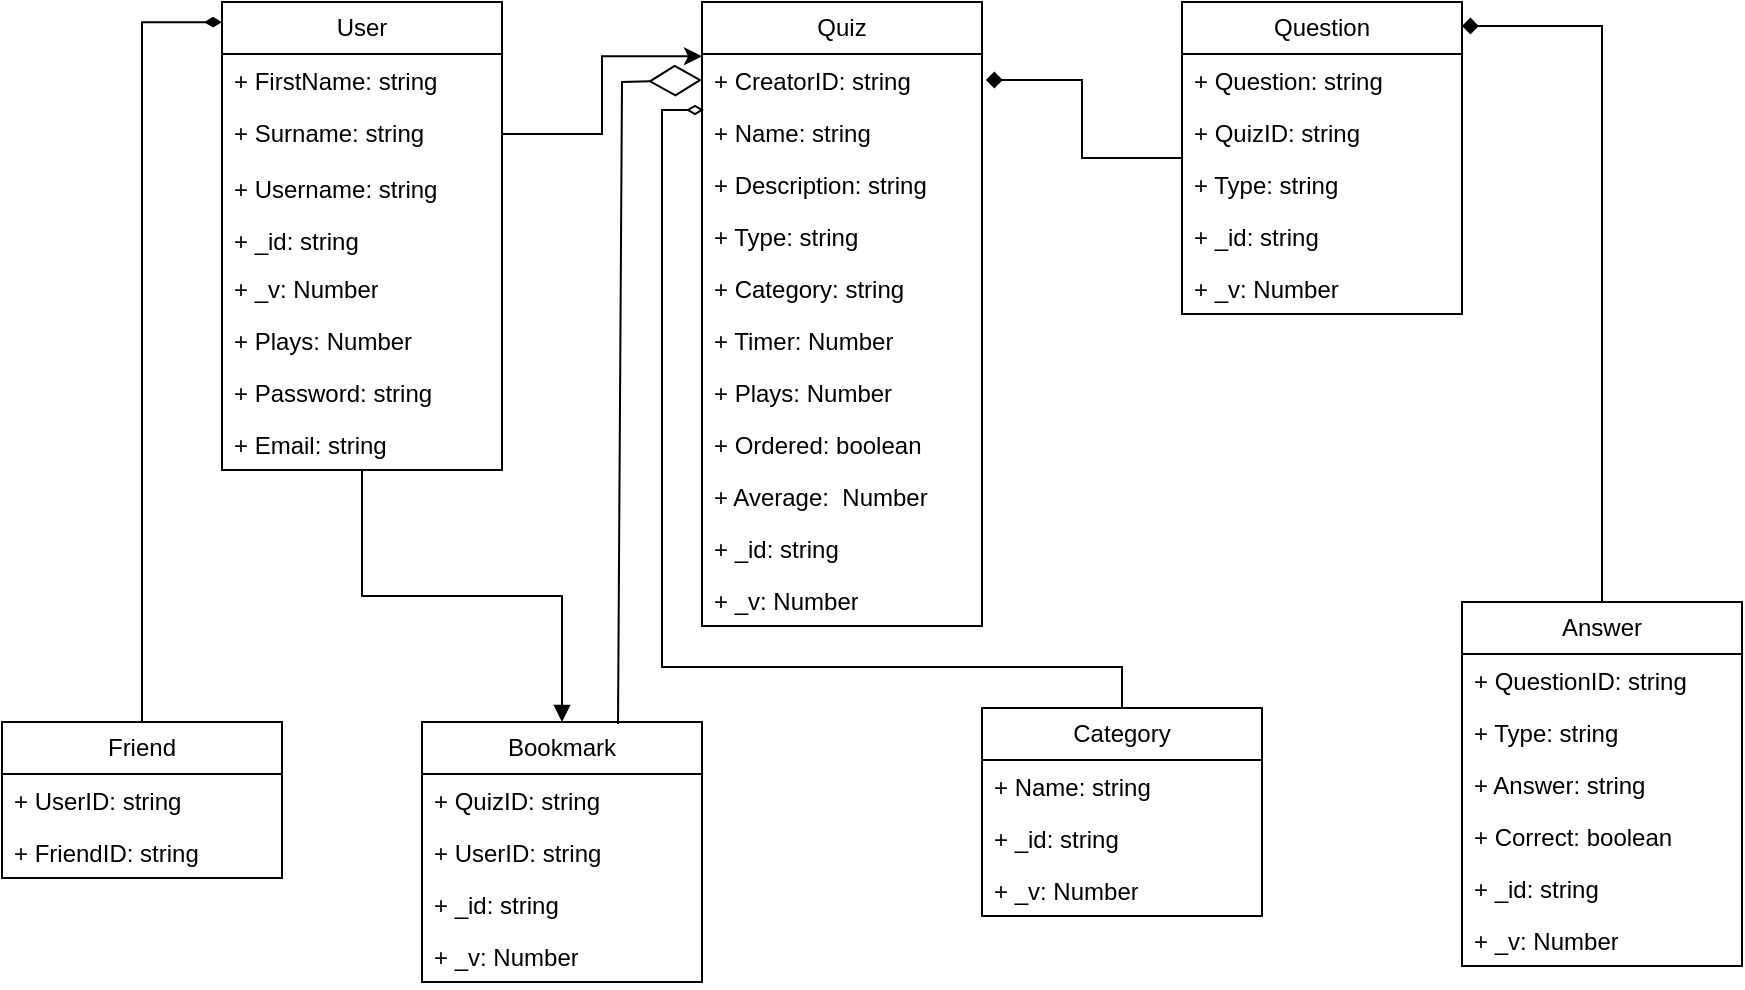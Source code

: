 <mxfile version="21.2.1" type="github">
  <diagram id="C5RBs43oDa-KdzZeNtuy" name="Page-1">
    <mxGraphModel dx="1816" dy="543" grid="1" gridSize="10" guides="1" tooltips="1" connect="1" arrows="1" fold="1" page="1" pageScale="1" pageWidth="827" pageHeight="1169" math="0" shadow="0">
      <root>
        <mxCell id="WIyWlLk6GJQsqaUBKTNV-0" />
        <mxCell id="WIyWlLk6GJQsqaUBKTNV-1" parent="WIyWlLk6GJQsqaUBKTNV-0" />
        <mxCell id="UnV5D2qOBzyPlxezONcd-26" style="edgeStyle=orthogonalEdgeStyle;rounded=0;orthogonalLoop=1;jettySize=auto;html=1;entryX=0.5;entryY=0;entryDx=0;entryDy=0;endArrow=block;endFill=1;" parent="WIyWlLk6GJQsqaUBKTNV-1" source="UnV5D2qOBzyPlxezONcd-1" target="UnV5D2qOBzyPlxezONcd-21" edge="1">
          <mxGeometry relative="1" as="geometry" />
        </mxCell>
        <mxCell id="UnV5D2qOBzyPlxezONcd-1" value="User" style="swimlane;fontStyle=0;childLayout=stackLayout;horizontal=1;startSize=26;fillColor=none;horizontalStack=0;resizeParent=1;resizeParentMax=0;resizeLast=0;collapsible=1;marginBottom=0;whiteSpace=wrap;html=1;" parent="WIyWlLk6GJQsqaUBKTNV-1" vertex="1">
          <mxGeometry x="40" y="40" width="140" height="234" as="geometry" />
        </mxCell>
        <mxCell id="UnV5D2qOBzyPlxezONcd-2" value="+ FirstName: string" style="text;strokeColor=none;fillColor=none;align=left;verticalAlign=top;spacingLeft=4;spacingRight=4;overflow=hidden;rotatable=0;points=[[0,0.5],[1,0.5]];portConstraint=eastwest;whiteSpace=wrap;html=1;" parent="UnV5D2qOBzyPlxezONcd-1" vertex="1">
          <mxGeometry y="26" width="140" height="26" as="geometry" />
        </mxCell>
        <mxCell id="UnV5D2qOBzyPlxezONcd-3" value="+ Surname: string" style="text;strokeColor=none;fillColor=none;align=left;verticalAlign=top;spacingLeft=4;spacingRight=4;overflow=hidden;rotatable=0;points=[[0,0.5],[1,0.5]];portConstraint=eastwest;whiteSpace=wrap;html=1;" parent="UnV5D2qOBzyPlxezONcd-1" vertex="1">
          <mxGeometry y="52" width="140" height="28" as="geometry" />
        </mxCell>
        <mxCell id="UnV5D2qOBzyPlxezONcd-4" value="+ Username: string" style="text;strokeColor=none;fillColor=none;align=left;verticalAlign=top;spacingLeft=4;spacingRight=4;overflow=hidden;rotatable=0;points=[[0,0.5],[1,0.5]];portConstraint=eastwest;whiteSpace=wrap;html=1;" parent="UnV5D2qOBzyPlxezONcd-1" vertex="1">
          <mxGeometry y="80" width="140" height="26" as="geometry" />
        </mxCell>
        <mxCell id="B1uqR5PTXc7L2s0sdmUN-2" value="+ _id: string" style="text;strokeColor=none;fillColor=none;align=left;verticalAlign=top;spacingLeft=4;spacingRight=4;overflow=hidden;rotatable=0;points=[[0,0.5],[1,0.5]];portConstraint=eastwest;whiteSpace=wrap;html=1;" parent="UnV5D2qOBzyPlxezONcd-1" vertex="1">
          <mxGeometry y="106" width="140" height="24" as="geometry" />
        </mxCell>
        <mxCell id="B1uqR5PTXc7L2s0sdmUN-1" value="+ _v: Number" style="text;strokeColor=none;fillColor=none;align=left;verticalAlign=top;spacingLeft=4;spacingRight=4;overflow=hidden;rotatable=0;points=[[0,0.5],[1,0.5]];portConstraint=eastwest;whiteSpace=wrap;html=1;" parent="UnV5D2qOBzyPlxezONcd-1" vertex="1">
          <mxGeometry y="130" width="140" height="26" as="geometry" />
        </mxCell>
        <mxCell id="B1uqR5PTXc7L2s0sdmUN-3" value="+ Plays: Number" style="text;strokeColor=none;fillColor=none;align=left;verticalAlign=top;spacingLeft=4;spacingRight=4;overflow=hidden;rotatable=0;points=[[0,0.5],[1,0.5]];portConstraint=eastwest;whiteSpace=wrap;html=1;" parent="UnV5D2qOBzyPlxezONcd-1" vertex="1">
          <mxGeometry y="156" width="140" height="26" as="geometry" />
        </mxCell>
        <mxCell id="B1uqR5PTXc7L2s0sdmUN-5" value="+ Password: string" style="text;strokeColor=none;fillColor=none;align=left;verticalAlign=top;spacingLeft=4;spacingRight=4;overflow=hidden;rotatable=0;points=[[0,0.5],[1,0.5]];portConstraint=eastwest;whiteSpace=wrap;html=1;" parent="UnV5D2qOBzyPlxezONcd-1" vertex="1">
          <mxGeometry y="182" width="140" height="26" as="geometry" />
        </mxCell>
        <mxCell id="B1uqR5PTXc7L2s0sdmUN-6" value="+ Email: string" style="text;strokeColor=none;fillColor=none;align=left;verticalAlign=top;spacingLeft=4;spacingRight=4;overflow=hidden;rotatable=0;points=[[0,0.5],[1,0.5]];portConstraint=eastwest;whiteSpace=wrap;html=1;" parent="UnV5D2qOBzyPlxezONcd-1" vertex="1">
          <mxGeometry y="208" width="140" height="26" as="geometry" />
        </mxCell>
        <mxCell id="UnV5D2qOBzyPlxezONcd-5" value="Quiz" style="swimlane;fontStyle=0;childLayout=stackLayout;horizontal=1;startSize=26;fillColor=none;horizontalStack=0;resizeParent=1;resizeParentMax=0;resizeLast=0;collapsible=1;marginBottom=0;whiteSpace=wrap;html=1;" parent="WIyWlLk6GJQsqaUBKTNV-1" vertex="1">
          <mxGeometry x="280" y="40" width="140" height="312" as="geometry" />
        </mxCell>
        <mxCell id="UnV5D2qOBzyPlxezONcd-6" value="+ CreatorID: string" style="text;strokeColor=none;fillColor=none;align=left;verticalAlign=top;spacingLeft=4;spacingRight=4;overflow=hidden;rotatable=0;points=[[0,0.5],[1,0.5]];portConstraint=eastwest;whiteSpace=wrap;html=1;" parent="UnV5D2qOBzyPlxezONcd-5" vertex="1">
          <mxGeometry y="26" width="140" height="26" as="geometry" />
        </mxCell>
        <mxCell id="UnV5D2qOBzyPlxezONcd-7" value="+ Name: string" style="text;strokeColor=none;fillColor=none;align=left;verticalAlign=top;spacingLeft=4;spacingRight=4;overflow=hidden;rotatable=0;points=[[0,0.5],[1,0.5]];portConstraint=eastwest;whiteSpace=wrap;html=1;" parent="UnV5D2qOBzyPlxezONcd-5" vertex="1">
          <mxGeometry y="52" width="140" height="26" as="geometry" />
        </mxCell>
        <mxCell id="UnV5D2qOBzyPlxezONcd-8" value="+ Description: string" style="text;strokeColor=none;fillColor=none;align=left;verticalAlign=top;spacingLeft=4;spacingRight=4;overflow=hidden;rotatable=0;points=[[0,0.5],[1,0.5]];portConstraint=eastwest;whiteSpace=wrap;html=1;" parent="UnV5D2qOBzyPlxezONcd-5" vertex="1">
          <mxGeometry y="78" width="140" height="26" as="geometry" />
        </mxCell>
        <mxCell id="B1uqR5PTXc7L2s0sdmUN-7" value="+ Type: string" style="text;strokeColor=none;fillColor=none;align=left;verticalAlign=top;spacingLeft=4;spacingRight=4;overflow=hidden;rotatable=0;points=[[0,0.5],[1,0.5]];portConstraint=eastwest;whiteSpace=wrap;html=1;" parent="UnV5D2qOBzyPlxezONcd-5" vertex="1">
          <mxGeometry y="104" width="140" height="26" as="geometry" />
        </mxCell>
        <mxCell id="B1uqR5PTXc7L2s0sdmUN-9" value="+ Category: string" style="text;strokeColor=none;fillColor=none;align=left;verticalAlign=top;spacingLeft=4;spacingRight=4;overflow=hidden;rotatable=0;points=[[0,0.5],[1,0.5]];portConstraint=eastwest;whiteSpace=wrap;html=1;" parent="UnV5D2qOBzyPlxezONcd-5" vertex="1">
          <mxGeometry y="130" width="140" height="26" as="geometry" />
        </mxCell>
        <mxCell id="B1uqR5PTXc7L2s0sdmUN-8" value="+ Timer: Number" style="text;strokeColor=none;fillColor=none;align=left;verticalAlign=top;spacingLeft=4;spacingRight=4;overflow=hidden;rotatable=0;points=[[0,0.5],[1,0.5]];portConstraint=eastwest;whiteSpace=wrap;html=1;" parent="UnV5D2qOBzyPlxezONcd-5" vertex="1">
          <mxGeometry y="156" width="140" height="26" as="geometry" />
        </mxCell>
        <mxCell id="B1uqR5PTXc7L2s0sdmUN-10" value="+ Plays: Number" style="text;strokeColor=none;fillColor=none;align=left;verticalAlign=top;spacingLeft=4;spacingRight=4;overflow=hidden;rotatable=0;points=[[0,0.5],[1,0.5]];portConstraint=eastwest;whiteSpace=wrap;html=1;" parent="UnV5D2qOBzyPlxezONcd-5" vertex="1">
          <mxGeometry y="182" width="140" height="26" as="geometry" />
        </mxCell>
        <mxCell id="B1uqR5PTXc7L2s0sdmUN-11" value="+ Ordered: boolean" style="text;strokeColor=none;fillColor=none;align=left;verticalAlign=top;spacingLeft=4;spacingRight=4;overflow=hidden;rotatable=0;points=[[0,0.5],[1,0.5]];portConstraint=eastwest;whiteSpace=wrap;html=1;" parent="UnV5D2qOBzyPlxezONcd-5" vertex="1">
          <mxGeometry y="208" width="140" height="26" as="geometry" />
        </mxCell>
        <mxCell id="B1uqR5PTXc7L2s0sdmUN-12" value="+ Average:&amp;nbsp; Number" style="text;strokeColor=none;fillColor=none;align=left;verticalAlign=top;spacingLeft=4;spacingRight=4;overflow=hidden;rotatable=0;points=[[0,0.5],[1,0.5]];portConstraint=eastwest;whiteSpace=wrap;html=1;" parent="UnV5D2qOBzyPlxezONcd-5" vertex="1">
          <mxGeometry y="234" width="140" height="26" as="geometry" />
        </mxCell>
        <mxCell id="B1uqR5PTXc7L2s0sdmUN-13" value="+ _id: string" style="text;strokeColor=none;fillColor=none;align=left;verticalAlign=top;spacingLeft=4;spacingRight=4;overflow=hidden;rotatable=0;points=[[0,0.5],[1,0.5]];portConstraint=eastwest;whiteSpace=wrap;html=1;" parent="UnV5D2qOBzyPlxezONcd-5" vertex="1">
          <mxGeometry y="260" width="140" height="26" as="geometry" />
        </mxCell>
        <mxCell id="B1uqR5PTXc7L2s0sdmUN-14" value="+ _v: Number" style="text;strokeColor=none;fillColor=none;align=left;verticalAlign=top;spacingLeft=4;spacingRight=4;overflow=hidden;rotatable=0;points=[[0,0.5],[1,0.5]];portConstraint=eastwest;whiteSpace=wrap;html=1;" parent="UnV5D2qOBzyPlxezONcd-5" vertex="1">
          <mxGeometry y="286" width="140" height="26" as="geometry" />
        </mxCell>
        <mxCell id="UnV5D2qOBzyPlxezONcd-30" style="edgeStyle=orthogonalEdgeStyle;rounded=0;orthogonalLoop=1;jettySize=auto;html=1;entryX=1.014;entryY=0.125;entryDx=0;entryDy=0;entryPerimeter=0;endArrow=diamond;endFill=1;" parent="WIyWlLk6GJQsqaUBKTNV-1" source="UnV5D2qOBzyPlxezONcd-9" target="UnV5D2qOBzyPlxezONcd-5" edge="1">
          <mxGeometry relative="1" as="geometry" />
        </mxCell>
        <mxCell id="UnV5D2qOBzyPlxezONcd-9" value="Question" style="swimlane;fontStyle=0;childLayout=stackLayout;horizontal=1;startSize=26;fillColor=none;horizontalStack=0;resizeParent=1;resizeParentMax=0;resizeLast=0;collapsible=1;marginBottom=0;whiteSpace=wrap;html=1;" parent="WIyWlLk6GJQsqaUBKTNV-1" vertex="1">
          <mxGeometry x="520" y="40" width="140" height="156" as="geometry" />
        </mxCell>
        <mxCell id="UnV5D2qOBzyPlxezONcd-10" value="+ Question: string" style="text;strokeColor=none;fillColor=none;align=left;verticalAlign=top;spacingLeft=4;spacingRight=4;overflow=hidden;rotatable=0;points=[[0,0.5],[1,0.5]];portConstraint=eastwest;whiteSpace=wrap;html=1;" parent="UnV5D2qOBzyPlxezONcd-9" vertex="1">
          <mxGeometry y="26" width="140" height="26" as="geometry" />
        </mxCell>
        <mxCell id="UnV5D2qOBzyPlxezONcd-11" value="+ QuizID: string" style="text;strokeColor=none;fillColor=none;align=left;verticalAlign=top;spacingLeft=4;spacingRight=4;overflow=hidden;rotatable=0;points=[[0,0.5],[1,0.5]];portConstraint=eastwest;whiteSpace=wrap;html=1;" parent="UnV5D2qOBzyPlxezONcd-9" vertex="1">
          <mxGeometry y="52" width="140" height="26" as="geometry" />
        </mxCell>
        <mxCell id="UnV5D2qOBzyPlxezONcd-12" value="+ Type: string" style="text;strokeColor=none;fillColor=none;align=left;verticalAlign=top;spacingLeft=4;spacingRight=4;overflow=hidden;rotatable=0;points=[[0,0.5],[1,0.5]];portConstraint=eastwest;whiteSpace=wrap;html=1;" parent="UnV5D2qOBzyPlxezONcd-9" vertex="1">
          <mxGeometry y="78" width="140" height="26" as="geometry" />
        </mxCell>
        <mxCell id="B1uqR5PTXc7L2s0sdmUN-15" value="+ _id: string" style="text;strokeColor=none;fillColor=none;align=left;verticalAlign=top;spacingLeft=4;spacingRight=4;overflow=hidden;rotatable=0;points=[[0,0.5],[1,0.5]];portConstraint=eastwest;whiteSpace=wrap;html=1;" parent="UnV5D2qOBzyPlxezONcd-9" vertex="1">
          <mxGeometry y="104" width="140" height="26" as="geometry" />
        </mxCell>
        <mxCell id="B1uqR5PTXc7L2s0sdmUN-16" value="+ _v: Number&amp;nbsp;" style="text;strokeColor=none;fillColor=none;align=left;verticalAlign=top;spacingLeft=4;spacingRight=4;overflow=hidden;rotatable=0;points=[[0,0.5],[1,0.5]];portConstraint=eastwest;whiteSpace=wrap;html=1;" parent="UnV5D2qOBzyPlxezONcd-9" vertex="1">
          <mxGeometry y="130" width="140" height="26" as="geometry" />
        </mxCell>
        <mxCell id="UnV5D2qOBzyPlxezONcd-29" style="edgeStyle=orthogonalEdgeStyle;rounded=0;orthogonalLoop=1;jettySize=auto;html=1;entryX=1;entryY=0.077;entryDx=0;entryDy=0;entryPerimeter=0;endArrow=diamond;endFill=1;" parent="WIyWlLk6GJQsqaUBKTNV-1" source="UnV5D2qOBzyPlxezONcd-13" target="UnV5D2qOBzyPlxezONcd-9" edge="1">
          <mxGeometry relative="1" as="geometry">
            <mxPoint x="780" y="50" as="targetPoint" />
          </mxGeometry>
        </mxCell>
        <mxCell id="UnV5D2qOBzyPlxezONcd-13" value="Answer" style="swimlane;fontStyle=0;childLayout=stackLayout;horizontal=1;startSize=26;fillColor=none;horizontalStack=0;resizeParent=1;resizeParentMax=0;resizeLast=0;collapsible=1;marginBottom=0;whiteSpace=wrap;html=1;" parent="WIyWlLk6GJQsqaUBKTNV-1" vertex="1">
          <mxGeometry x="660" y="340" width="140" height="182" as="geometry" />
        </mxCell>
        <mxCell id="UnV5D2qOBzyPlxezONcd-14" value="+ QuestionID: string" style="text;strokeColor=none;fillColor=none;align=left;verticalAlign=top;spacingLeft=4;spacingRight=4;overflow=hidden;rotatable=0;points=[[0,0.5],[1,0.5]];portConstraint=eastwest;whiteSpace=wrap;html=1;" parent="UnV5D2qOBzyPlxezONcd-13" vertex="1">
          <mxGeometry y="26" width="140" height="26" as="geometry" />
        </mxCell>
        <mxCell id="UnV5D2qOBzyPlxezONcd-15" value="+ Type: string" style="text;strokeColor=none;fillColor=none;align=left;verticalAlign=top;spacingLeft=4;spacingRight=4;overflow=hidden;rotatable=0;points=[[0,0.5],[1,0.5]];portConstraint=eastwest;whiteSpace=wrap;html=1;" parent="UnV5D2qOBzyPlxezONcd-13" vertex="1">
          <mxGeometry y="52" width="140" height="26" as="geometry" />
        </mxCell>
        <mxCell id="UnV5D2qOBzyPlxezONcd-16" value="+ Answer: string" style="text;strokeColor=none;fillColor=none;align=left;verticalAlign=top;spacingLeft=4;spacingRight=4;overflow=hidden;rotatable=0;points=[[0,0.5],[1,0.5]];portConstraint=eastwest;whiteSpace=wrap;html=1;" parent="UnV5D2qOBzyPlxezONcd-13" vertex="1">
          <mxGeometry y="78" width="140" height="26" as="geometry" />
        </mxCell>
        <mxCell id="UnV5D2qOBzyPlxezONcd-34" value="+ Correct: boolean" style="text;strokeColor=none;fillColor=none;align=left;verticalAlign=top;spacingLeft=4;spacingRight=4;overflow=hidden;rotatable=0;points=[[0,0.5],[1,0.5]];portConstraint=eastwest;whiteSpace=wrap;html=1;" parent="UnV5D2qOBzyPlxezONcd-13" vertex="1">
          <mxGeometry y="104" width="140" height="26" as="geometry" />
        </mxCell>
        <mxCell id="UnV5D2qOBzyPlxezONcd-35" value="+ _id: string" style="text;strokeColor=none;fillColor=none;align=left;verticalAlign=top;spacingLeft=4;spacingRight=4;overflow=hidden;rotatable=0;points=[[0,0.5],[1,0.5]];portConstraint=eastwest;whiteSpace=wrap;html=1;" parent="UnV5D2qOBzyPlxezONcd-13" vertex="1">
          <mxGeometry y="130" width="140" height="26" as="geometry" />
        </mxCell>
        <mxCell id="UnV5D2qOBzyPlxezONcd-36" value="+ _v: Number" style="text;strokeColor=none;fillColor=none;align=left;verticalAlign=top;spacingLeft=4;spacingRight=4;overflow=hidden;rotatable=0;points=[[0,0.5],[1,0.5]];portConstraint=eastwest;whiteSpace=wrap;html=1;" parent="UnV5D2qOBzyPlxezONcd-13" vertex="1">
          <mxGeometry y="156" width="140" height="26" as="geometry" />
        </mxCell>
        <mxCell id="UnV5D2qOBzyPlxezONcd-28" style="edgeStyle=orthogonalEdgeStyle;rounded=0;orthogonalLoop=1;jettySize=auto;html=1;entryX=0.007;entryY=0.173;entryDx=0;entryDy=0;entryPerimeter=0;endArrow=diamondThin;endFill=0;" parent="WIyWlLk6GJQsqaUBKTNV-1" source="UnV5D2qOBzyPlxezONcd-17" target="UnV5D2qOBzyPlxezONcd-5" edge="1">
          <mxGeometry relative="1" as="geometry" />
        </mxCell>
        <mxCell id="UnV5D2qOBzyPlxezONcd-17" value="Category" style="swimlane;fontStyle=0;childLayout=stackLayout;horizontal=1;startSize=26;fillColor=none;horizontalStack=0;resizeParent=1;resizeParentMax=0;resizeLast=0;collapsible=1;marginBottom=0;whiteSpace=wrap;html=1;" parent="WIyWlLk6GJQsqaUBKTNV-1" vertex="1">
          <mxGeometry x="420" y="393" width="140" height="104" as="geometry" />
        </mxCell>
        <mxCell id="UnV5D2qOBzyPlxezONcd-18" value="+ Name: string" style="text;strokeColor=none;fillColor=none;align=left;verticalAlign=top;spacingLeft=4;spacingRight=4;overflow=hidden;rotatable=0;points=[[0,0.5],[1,0.5]];portConstraint=eastwest;whiteSpace=wrap;html=1;" parent="UnV5D2qOBzyPlxezONcd-17" vertex="1">
          <mxGeometry y="26" width="140" height="26" as="geometry" />
        </mxCell>
        <mxCell id="UnV5D2qOBzyPlxezONcd-19" value="+ _id: string" style="text;strokeColor=none;fillColor=none;align=left;verticalAlign=top;spacingLeft=4;spacingRight=4;overflow=hidden;rotatable=0;points=[[0,0.5],[1,0.5]];portConstraint=eastwest;whiteSpace=wrap;html=1;" parent="UnV5D2qOBzyPlxezONcd-17" vertex="1">
          <mxGeometry y="52" width="140" height="26" as="geometry" />
        </mxCell>
        <mxCell id="UnV5D2qOBzyPlxezONcd-20" value="+ _v: Number" style="text;strokeColor=none;fillColor=none;align=left;verticalAlign=top;spacingLeft=4;spacingRight=4;overflow=hidden;rotatable=0;points=[[0,0.5],[1,0.5]];portConstraint=eastwest;whiteSpace=wrap;html=1;" parent="UnV5D2qOBzyPlxezONcd-17" vertex="1">
          <mxGeometry y="78" width="140" height="26" as="geometry" />
        </mxCell>
        <mxCell id="UnV5D2qOBzyPlxezONcd-21" value="Bookmark" style="swimlane;fontStyle=0;childLayout=stackLayout;horizontal=1;startSize=26;fillColor=none;horizontalStack=0;resizeParent=1;resizeParentMax=0;resizeLast=0;collapsible=1;marginBottom=0;whiteSpace=wrap;html=1;" parent="WIyWlLk6GJQsqaUBKTNV-1" vertex="1">
          <mxGeometry x="140" y="400" width="140" height="130" as="geometry" />
        </mxCell>
        <mxCell id="UnV5D2qOBzyPlxezONcd-22" value="+ QuizID: string" style="text;strokeColor=none;fillColor=none;align=left;verticalAlign=top;spacingLeft=4;spacingRight=4;overflow=hidden;rotatable=0;points=[[0,0.5],[1,0.5]];portConstraint=eastwest;whiteSpace=wrap;html=1;" parent="UnV5D2qOBzyPlxezONcd-21" vertex="1">
          <mxGeometry y="26" width="140" height="26" as="geometry" />
        </mxCell>
        <mxCell id="UnV5D2qOBzyPlxezONcd-23" value="+ UserID: string" style="text;strokeColor=none;fillColor=none;align=left;verticalAlign=top;spacingLeft=4;spacingRight=4;overflow=hidden;rotatable=0;points=[[0,0.5],[1,0.5]];portConstraint=eastwest;whiteSpace=wrap;html=1;" parent="UnV5D2qOBzyPlxezONcd-21" vertex="1">
          <mxGeometry y="52" width="140" height="26" as="geometry" />
        </mxCell>
        <mxCell id="UnV5D2qOBzyPlxezONcd-24" value="+ _id: string" style="text;strokeColor=none;fillColor=none;align=left;verticalAlign=top;spacingLeft=4;spacingRight=4;overflow=hidden;rotatable=0;points=[[0,0.5],[1,0.5]];portConstraint=eastwest;whiteSpace=wrap;html=1;" parent="UnV5D2qOBzyPlxezONcd-21" vertex="1">
          <mxGeometry y="78" width="140" height="26" as="geometry" />
        </mxCell>
        <mxCell id="UnV5D2qOBzyPlxezONcd-31" value="+ _v: Number" style="text;strokeColor=none;fillColor=none;align=left;verticalAlign=top;spacingLeft=4;spacingRight=4;overflow=hidden;rotatable=0;points=[[0,0.5],[1,0.5]];portConstraint=eastwest;whiteSpace=wrap;html=1;" parent="UnV5D2qOBzyPlxezONcd-21" vertex="1">
          <mxGeometry y="104" width="140" height="26" as="geometry" />
        </mxCell>
        <mxCell id="UnV5D2qOBzyPlxezONcd-27" style="edgeStyle=orthogonalEdgeStyle;rounded=0;orthogonalLoop=1;jettySize=auto;html=1;exitX=1;exitY=0.5;exitDx=0;exitDy=0;entryX=0;entryY=0.087;entryDx=0;entryDy=0;entryPerimeter=0;" parent="WIyWlLk6GJQsqaUBKTNV-1" source="UnV5D2qOBzyPlxezONcd-3" target="UnV5D2qOBzyPlxezONcd-5" edge="1">
          <mxGeometry relative="1" as="geometry">
            <mxPoint x="270" y="56" as="targetPoint" />
          </mxGeometry>
        </mxCell>
        <mxCell id="n1ij4qXu9cUFJHthWVYm-4" style="edgeStyle=orthogonalEdgeStyle;rounded=0;orthogonalLoop=1;jettySize=auto;html=1;exitX=0.5;exitY=0;exitDx=0;exitDy=0;entryX=0;entryY=0.043;entryDx=0;entryDy=0;entryPerimeter=0;endArrow=diamondThin;endFill=1;" parent="WIyWlLk6GJQsqaUBKTNV-1" source="n1ij4qXu9cUFJHthWVYm-0" target="UnV5D2qOBzyPlxezONcd-1" edge="1">
          <mxGeometry relative="1" as="geometry" />
        </mxCell>
        <mxCell id="n1ij4qXu9cUFJHthWVYm-0" value="Friend" style="swimlane;fontStyle=0;childLayout=stackLayout;horizontal=1;startSize=26;fillColor=none;horizontalStack=0;resizeParent=1;resizeParentMax=0;resizeLast=0;collapsible=1;marginBottom=0;whiteSpace=wrap;html=1;" parent="WIyWlLk6GJQsqaUBKTNV-1" vertex="1">
          <mxGeometry x="-70" y="400" width="140" height="78" as="geometry" />
        </mxCell>
        <mxCell id="n1ij4qXu9cUFJHthWVYm-1" value="+ UserID: string" style="text;strokeColor=none;fillColor=none;align=left;verticalAlign=top;spacingLeft=4;spacingRight=4;overflow=hidden;rotatable=0;points=[[0,0.5],[1,0.5]];portConstraint=eastwest;whiteSpace=wrap;html=1;" parent="n1ij4qXu9cUFJHthWVYm-0" vertex="1">
          <mxGeometry y="26" width="140" height="26" as="geometry" />
        </mxCell>
        <mxCell id="n1ij4qXu9cUFJHthWVYm-2" value="+ FriendID: string" style="text;strokeColor=none;fillColor=none;align=left;verticalAlign=top;spacingLeft=4;spacingRight=4;overflow=hidden;rotatable=0;points=[[0,0.5],[1,0.5]];portConstraint=eastwest;whiteSpace=wrap;html=1;" parent="n1ij4qXu9cUFJHthWVYm-0" vertex="1">
          <mxGeometry y="52" width="140" height="26" as="geometry" />
        </mxCell>
        <mxCell id="nF0CFQRNAxU1h8SIrWbw-0" value="" style="endArrow=diamondThin;endFill=0;endSize=24;html=1;rounded=0;exitX=0.7;exitY=0.008;exitDx=0;exitDy=0;exitPerimeter=0;entryX=0;entryY=0.5;entryDx=0;entryDy=0;" edge="1" parent="WIyWlLk6GJQsqaUBKTNV-1" source="UnV5D2qOBzyPlxezONcd-21" target="UnV5D2qOBzyPlxezONcd-6">
          <mxGeometry width="160" relative="1" as="geometry">
            <mxPoint x="250" y="310" as="sourcePoint" />
            <mxPoint x="410" y="310" as="targetPoint" />
            <Array as="points">
              <mxPoint x="240" y="80" />
            </Array>
          </mxGeometry>
        </mxCell>
      </root>
    </mxGraphModel>
  </diagram>
</mxfile>
